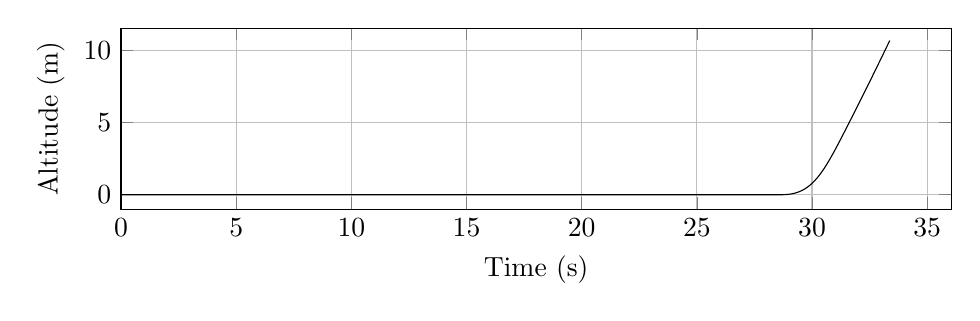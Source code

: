 %Altitude_evolution
\begin{tikzpicture}

\begin{axis}[
width=\textwidth,
height=0.32\textwidth,
scaled ticks=false, tick label style={/pgf/number format/fixed},
xmin=0.0,
xmax=36.044,
xlabel={Time (s)},
xmajorgrids,
ymin=-1.0,
ymax=11.521,
ylabel={Altitude (m)},
ymajorgrids,
legend style={at={(1.03,0.5)},anchor=west,draw=black,fill=white,legend cell align=left}
]

\addplot [
color=black,
solid
]
table[row sep=crcr]{
10.0E-5	0.0\\
4.717E-4	0.0\\
0.001	0.0\\
0.003	0.0\\
0.006	0.0\\
0.011	0.0\\
0.017	0.0\\
0.022	0.0\\
0.028	0.0\\
0.034	0.0\\
0.04	0.0\\
0.046	0.0\\
0.052	0.0\\
0.058	0.0\\
0.064	0.0\\
0.07	0.0\\
0.076	0.0\\
0.082	0.0\\
0.088	0.0\\
0.094	0.0\\
0.099	0.0\\
0.105	0.0\\
0.111	0.0\\
0.117	0.0\\
0.123	0.0\\
0.129	0.0\\
0.135	0.0\\
0.141	0.0\\
0.148	0.0\\
0.153	0.0\\
0.16	0.0\\
0.166	0.0\\
0.172	0.0\\
0.178	0.0\\
0.184	0.0\\
0.19	0.0\\
0.196	0.0\\
0.202	0.0\\
0.208	0.0\\
0.214	0.0\\
0.22	0.0\\
0.226	0.0\\
0.232	0.0\\
0.238	0.0\\
0.245	0.0\\
0.251	0.0\\
0.257	0.0\\
0.263	0.0\\
0.269	0.0\\
0.275	0.0\\
0.281	0.0\\
0.287	0.0\\
0.294	0.0\\
0.3	0.0\\
0.306	0.0\\
0.312	0.0\\
0.318	0.0\\
0.324	0.0\\
0.33	0.0\\
0.336	0.0\\
0.343	0.0\\
0.349	0.0\\
0.355	0.0\\
0.361	0.0\\
0.368	0.0\\
0.374	0.0\\
0.38	0.0\\
0.386	0.0\\
0.392	0.0\\
0.399	0.0\\
0.405	0.0\\
0.411	0.0\\
0.418	0.0\\
0.424	0.0\\
0.43	0.0\\
0.436	0.0\\
0.442	0.0\\
0.449	0.0\\
0.455	0.0\\
0.461	0.0\\
0.468	0.0\\
0.474	0.0\\
0.48	0.0\\
0.487	0.0\\
0.493	0.0\\
0.499	0.0\\
0.505	0.0\\
0.512	0.0\\
0.518	0.0\\
0.525	0.0\\
0.531	0.0\\
0.537	0.0\\
0.544	0.0\\
0.55	0.0\\
0.557	0.0\\
0.563	0.0\\
0.57	0.0\\
0.576	0.0\\
0.583	0.0\\
0.589	0.0\\
0.595	0.0\\
0.602	0.0\\
0.609	0.0\\
0.615	0.0\\
0.622	0.0\\
0.628	0.0\\
0.634	0.0\\
0.641	0.0\\
0.647	0.0\\
0.654	0.0\\
0.661	0.0\\
0.667	0.0\\
0.674	0.0\\
0.68	0.0\\
0.687	0.0\\
0.694	0.0\\
0.7	0.0\\
0.707	0.0\\
0.714	0.0\\
0.72	0.0\\
0.727	0.0\\
0.734	0.0\\
0.74	0.0\\
0.747	0.0\\
0.754	0.0\\
0.761	0.0\\
0.767	0.0\\
0.774	0.0\\
0.781	0.0\\
0.788	0.0\\
0.794	0.0\\
0.801	0.0\\
0.808	0.0\\
0.815	0.0\\
0.822	0.0\\
0.829	0.0\\
0.836	0.0\\
0.842	0.0\\
0.849	0.0\\
0.856	0.0\\
0.863	0.0\\
0.87	0.0\\
0.877	0.0\\
0.883	0.0\\
0.89	0.0\\
0.897	0.0\\
0.904	0.0\\
0.911	0.0\\
0.918	0.0\\
0.925	0.0\\
0.932	0.0\\
0.939	0.0\\
0.946	0.0\\
0.953	0.0\\
0.96	0.0\\
0.967	0.0\\
0.974	0.0\\
0.981	0.0\\
0.988	0.0\\
0.995	0.0\\
1.002	0.0\\
1.01	0.0\\
1.017	0.0\\
1.024	0.0\\
1.031	0.0\\
1.039	0.0\\
1.045	0.0\\
1.052	0.0\\
1.06	0.0\\
1.067	0.0\\
1.074	0.0\\
1.081	0.0\\
1.088	0.0\\
1.095	0.0\\
1.103	0.0\\
1.11	0.0\\
1.117	0.0\\
1.124	0.0\\
1.132	0.0\\
1.139	0.0\\
1.147	0.0\\
1.154	0.0\\
1.161	0.0\\
1.169	0.0\\
1.176	0.0\\
1.184	0.0\\
1.191	0.0\\
1.199	0.0\\
1.206	0.0\\
1.214	0.0\\
1.221	0.0\\
1.228	0.0\\
1.236	0.0\\
1.243	0.0\\
1.251	0.0\\
1.259	0.0\\
1.266	0.0\\
1.274	0.0\\
1.281	0.0\\
1.289	0.0\\
1.297	0.0\\
1.305	0.0\\
1.312	0.0\\
1.32	0.0\\
1.328	0.0\\
1.335	0.0\\
1.343	0.0\\
1.351	0.0\\
1.359	0.0\\
1.366	0.0\\
1.374	0.0\\
1.382	0.0\\
1.389	0.0\\
1.397	0.0\\
1.405	0.0\\
1.413	0.0\\
1.421	0.0\\
1.428	0.0\\
1.436	0.0\\
1.444	0.0\\
1.452	0.0\\
1.46	0.0\\
1.468	0.0\\
1.475	0.0\\
1.483	0.0\\
1.491	0.0\\
1.499	0.0\\
1.507	0.0\\
1.515	0.0\\
1.523	0.0\\
1.531	0.0\\
1.539	0.0\\
1.547	0.0\\
1.555	0.0\\
1.563	0.0\\
1.571	0.0\\
1.58	0.0\\
1.588	0.0\\
1.596	0.0\\
1.604	0.0\\
1.612	0.0\\
1.62	0.0\\
1.628	0.0\\
1.636	0.0\\
1.645	0.0\\
1.653	0.0\\
1.661	0.0\\
1.67	0.0\\
1.678	0.0\\
1.686	0.0\\
1.695	0.0\\
1.703	0.0\\
1.711	0.0\\
1.72	0.0\\
1.728	0.0\\
1.736	0.0\\
1.745	0.0\\
1.753	0.0\\
1.761	0.0\\
1.77	0.0\\
1.778	0.0\\
1.787	0.0\\
1.795	0.0\\
1.804	0.0\\
1.812	0.0\\
1.821	0.0\\
1.829	0.0\\
1.838	0.0\\
1.846	0.0\\
1.855	0.0\\
1.864	0.0\\
1.872	0.0\\
1.881	0.0\\
1.889	0.0\\
1.898	0.0\\
1.907	0.0\\
1.915	0.0\\
1.924	0.0\\
1.932	0.0\\
1.941	0.0\\
1.95	0.0\\
1.958	0.0\\
1.967	0.0\\
1.976	0.0\\
1.984	0.0\\
1.993	0.0\\
2.002	0.0\\
2.011	0.0\\
2.02	0.0\\
2.029	0.0\\
2.037	0.0\\
2.046	0.0\\
2.055	0.0\\
2.064	0.0\\
2.073	0.0\\
2.082	0.0\\
2.091	0.0\\
2.099	0.0\\
2.108	0.0\\
2.117	0.0\\
2.126	0.0\\
2.135	0.0\\
2.144	0.0\\
2.153	0.0\\
2.162	0.0\\
2.171	0.0\\
2.18	0.0\\
2.19	0.0\\
2.199	0.0\\
2.208	0.0\\
2.217	0.0\\
2.226	0.0\\
2.235	0.0\\
2.244	0.0\\
2.253	0.0\\
2.263	0.0\\
2.272	0.0\\
2.281	0.0\\
2.29	0.0\\
2.299	0.0\\
2.309	0.0\\
2.318	0.0\\
2.327	0.0\\
2.337	0.0\\
2.346	0.0\\
2.355	0.0\\
2.365	0.0\\
2.374	0.0\\
2.384	0.0\\
2.393	0.0\\
2.403	0.0\\
2.412	0.0\\
2.422	0.0\\
2.431	0.0\\
2.441	0.0\\
2.45	0.0\\
2.46	0.0\\
2.469	0.0\\
2.479	0.0\\
2.488	0.0\\
2.498	0.0\\
2.508	0.0\\
2.517	0.0\\
2.527	0.0\\
2.537	0.0\\
2.546	0.0\\
2.556	0.0\\
2.566	0.0\\
2.575	0.0\\
2.585	0.0\\
2.595	0.0\\
2.604	0.0\\
2.614	0.0\\
2.624	0.0\\
2.634	0.0\\
2.643	0.0\\
2.653	0.0\\
2.663	0.0\\
2.673	0.0\\
2.683	0.0\\
2.693	0.0\\
2.703	0.0\\
2.713	0.0\\
2.723	0.0\\
2.733	0.0\\
2.742	0.0\\
2.752	0.0\\
2.762	0.0\\
2.772	0.0\\
2.782	0.0\\
2.792	0.0\\
2.803	0.0\\
2.813	0.0\\
2.823	0.0\\
2.833	0.0\\
2.843	0.0\\
2.853	0.0\\
2.864	0.0\\
2.874	0.0\\
2.884	0.0\\
2.894	0.0\\
2.904	0.0\\
2.915	0.0\\
2.925	0.0\\
2.935	0.0\\
2.945	0.0\\
2.955	0.0\\
2.966	0.0\\
2.976	0.0\\
2.986	0.0\\
2.997	0.0\\
3.007	0.0\\
3.017	0.0\\
3.028	0.0\\
3.038	0.0\\
3.048	0.0\\
3.059	0.0\\
3.069	0.0\\
3.08	0.0\\
3.09	0.0\\
3.1	0.0\\
3.111	0.0\\
3.121	0.0\\
3.132	0.0\\
3.142	0.0\\
3.153	0.0\\
3.163	0.0\\
3.174	0.0\\
3.184	0.0\\
3.195	0.0\\
3.206	0.0\\
3.217	0.0\\
3.227	0.0\\
3.238	0.0\\
3.249	0.0\\
3.26	0.0\\
3.27	0.0\\
3.281	0.0\\
3.292	0.0\\
3.302	0.0\\
3.313	0.0\\
3.324	0.0\\
3.335	0.0\\
3.346	0.0\\
3.357	0.0\\
3.367	0.0\\
3.378	0.0\\
3.389	0.0\\
3.4	0.0\\
3.411	0.0\\
3.421	0.0\\
3.432	0.0\\
3.443	0.0\\
3.454	0.0\\
3.465	0.0\\
3.476	0.0\\
3.487	0.0\\
3.498	0.0\\
3.509	0.0\\
3.52	0.0\\
3.532	0.0\\
3.543	0.0\\
3.554	0.0\\
3.565	0.0\\
3.576	0.0\\
3.587	0.0\\
3.598	0.0\\
3.61	0.0\\
3.621	0.0\\
3.632	0.0\\
3.643	0.0\\
3.655	0.0\\
3.666	0.0\\
3.678	0.0\\
3.689	0.0\\
3.7	0.0\\
3.712	0.0\\
3.723	0.0\\
3.734	0.0\\
3.746	0.0\\
3.757	0.0\\
3.768	0.0\\
3.78	0.0\\
3.791	0.0\\
3.803	0.0\\
3.814	0.0\\
3.826	0.0\\
3.837	0.0\\
3.849	0.0\\
3.86	0.0\\
3.872	0.0\\
3.883	0.0\\
3.895	0.0\\
3.907	0.0\\
3.918	0.0\\
3.93	0.0\\
3.941	0.0\\
3.953	0.0\\
3.964	0.0\\
3.976	0.0\\
3.987	0.0\\
3.999	0.0\\
4.01	0.0\\
4.022	0.0\\
4.033	0.0\\
4.045	0.0\\
4.057	0.0\\
4.068	0.0\\
4.08	0.0\\
4.092	0.0\\
4.104	0.0\\
4.115	0.0\\
4.127	0.0\\
4.139	0.0\\
4.15	0.0\\
4.162	0.0\\
4.174	0.0\\
4.186	0.0\\
4.197	0.0\\
4.209	0.0\\
4.221	0.0\\
4.232	0.0\\
4.244	0.0\\
4.256	0.0\\
4.268	0.0\\
4.279	0.0\\
4.291	0.0\\
4.303	0.0\\
4.315	0.0\\
4.327	0.0\\
4.338	0.0\\
4.35	0.0\\
4.362	0.0\\
4.374	0.0\\
4.385	0.0\\
4.397	0.0\\
4.4	0.0\\
4.401	0.0\\
4.402	0.0\\
4.404	0.0\\
4.405	0.0\\
4.405	0.0\\
4.405	0.0\\
4.405	0.0\\
4.405	0.0\\
4.406	0.0\\
4.408	0.0\\
4.414	0.0\\
4.425	0.0\\
4.436	0.0\\
4.447	0.0\\
4.458	0.0\\
4.469	0.0\\
4.48	0.0\\
4.491	0.0\\
4.502	0.0\\
4.513	0.0\\
4.524	0.0\\
4.535	0.0\\
4.547	0.0\\
4.558	0.0\\
4.569	0.0\\
4.58	0.0\\
4.591	0.0\\
4.603	0.0\\
4.614	0.0\\
4.625	0.0\\
4.637	0.0\\
4.648	0.0\\
4.659	0.0\\
4.671	0.0\\
4.682	0.0\\
4.693	0.0\\
4.705	0.0\\
4.716	0.0\\
4.728	0.0\\
4.739	0.0\\
4.751	0.0\\
4.762	0.0\\
4.773	0.0\\
4.785	0.0\\
4.796	0.0\\
4.808	0.0\\
4.82	0.0\\
4.831	0.0\\
4.843	0.0\\
4.854	0.0\\
4.866	0.0\\
4.878	0.0\\
4.889	0.0\\
4.901	0.0\\
4.913	0.0\\
4.924	0.0\\
4.936	0.0\\
4.948	0.0\\
4.96	0.0\\
4.972	0.0\\
4.983	0.0\\
4.995	0.0\\
5.007	0.0\\
5.019	0.0\\
5.031	0.0\\
5.042	0.0\\
5.054	0.0\\
5.066	0.0\\
5.078	0.0\\
5.09	0.0\\
5.102	0.0\\
5.114	0.0\\
5.126	0.0\\
5.138	0.0\\
5.15	0.0\\
5.162	0.0\\
5.174	0.0\\
5.186	0.0\\
5.198	0.0\\
5.21	0.0\\
5.222	0.0\\
5.234	0.0\\
5.245	0.0\\
5.257	0.0\\
5.269	0.0\\
5.282	0.0\\
5.294	0.0\\
5.306	0.0\\
5.318	0.0\\
5.33	0.0\\
5.342	0.0\\
5.354	0.0\\
5.366	0.0\\
5.378	0.0\\
5.39	0.0\\
5.402	0.0\\
5.415	0.0\\
5.427	0.0\\
5.439	0.0\\
5.451	0.0\\
5.463	0.0\\
5.475	0.0\\
5.487	0.0\\
5.5	0.0\\
5.512	0.0\\
5.524	0.0\\
5.536	0.0\\
5.548	0.0\\
5.56	0.0\\
5.573	0.0\\
5.585	0.0\\
5.597	0.0\\
5.609	0.0\\
5.622	0.0\\
5.634	0.0\\
5.646	0.0\\
5.658	0.0\\
5.67	0.0\\
5.683	0.0\\
5.695	0.0\\
5.707	0.0\\
5.719	0.0\\
5.732	0.0\\
5.744	0.0\\
5.756	0.0\\
5.768	0.0\\
5.781	0.0\\
5.793	0.0\\
5.805	0.0\\
5.817	0.0\\
5.83	0.0\\
5.842	0.0\\
5.854	0.0\\
5.866	0.0\\
5.879	0.0\\
5.891	0.0\\
5.903	0.0\\
5.915	0.0\\
5.928	0.0\\
5.94	0.0\\
5.953	0.0\\
5.965	0.0\\
5.977	0.0\\
5.99	0.0\\
6.002	0.0\\
6.014	0.0\\
6.027	0.0\\
6.039	0.0\\
6.051	0.0\\
6.064	0.0\\
6.076	0.0\\
6.088	0.0\\
6.101	0.0\\
6.113	0.0\\
6.126	0.0\\
6.138	0.0\\
6.15	0.0\\
6.163	0.0\\
6.175	0.0\\
6.188	0.0\\
6.2	0.0\\
6.212	0.0\\
6.225	0.0\\
6.237	0.0\\
6.25	0.0\\
6.262	0.0\\
6.274	0.0\\
6.287	0.0\\
6.299	0.0\\
6.312	0.0\\
6.324	0.0\\
6.337	0.0\\
6.349	0.0\\
6.362	0.0\\
6.374	0.0\\
6.387	0.0\\
6.399	0.0\\
6.412	0.0\\
6.424	0.0\\
6.437	0.0\\
6.449	0.0\\
6.462	0.0\\
6.474	0.0\\
6.487	0.0\\
6.5	0.0\\
6.512	0.0\\
6.525	0.0\\
6.538	0.0\\
6.55	0.0\\
6.563	0.0\\
6.576	0.0\\
6.588	0.0\\
6.601	0.0\\
6.614	0.0\\
6.626	0.0\\
6.639	0.0\\
6.652	0.0\\
6.664	0.0\\
6.677	0.0\\
6.69	0.0\\
6.703	0.0\\
6.716	0.0\\
6.728	0.0\\
6.741	0.0\\
6.754	0.0\\
6.767	0.0\\
6.779	0.0\\
6.792	0.0\\
6.805	0.0\\
6.818	0.0\\
6.831	0.0\\
6.844	0.0\\
6.856	0.0\\
6.869	0.0\\
6.882	0.0\\
6.895	0.0\\
6.908	0.0\\
6.921	0.0\\
6.933	0.0\\
6.946	0.0\\
6.96	0.0\\
6.972	0.0\\
6.986	0.0\\
6.999	0.0\\
7.012	0.0\\
7.025	0.0\\
7.038	0.0\\
7.051	0.0\\
7.064	0.0\\
7.077	0.0\\
7.09	0.0\\
7.103	0.0\\
7.116	0.0\\
7.129	0.0\\
7.143	0.0\\
7.156	0.0\\
7.169	0.0\\
7.182	0.0\\
7.195	0.0\\
7.209	0.0\\
7.222	0.0\\
7.235	0.0\\
7.249	0.0\\
7.262	0.0\\
7.275	0.0\\
7.289	0.0\\
7.302	0.0\\
7.315	0.0\\
7.329	0.0\\
7.342	0.0\\
7.356	0.0\\
7.369	0.0\\
7.383	0.0\\
7.396	0.0\\
7.41	0.0\\
7.423	0.0\\
7.437	0.0\\
7.45	0.0\\
7.463	0.0\\
7.477	0.0\\
7.491	0.0\\
7.505	0.0\\
7.518	0.0\\
7.532	0.0\\
7.546	0.0\\
7.56	0.0\\
7.573	0.0\\
7.587	0.0\\
7.601	0.0\\
7.615	0.0\\
7.629	0.0\\
7.643	0.0\\
7.656	0.0\\
7.67	0.0\\
7.684	0.0\\
7.698	0.0\\
7.713	0.0\\
7.727	0.0\\
7.741	0.0\\
7.755	0.0\\
7.769	0.0\\
7.783	0.0\\
7.797	0.0\\
7.811	0.0\\
7.826	0.0\\
7.84	0.0\\
7.854	0.0\\
7.869	0.0\\
7.883	0.0\\
7.898	0.0\\
7.912	0.0\\
7.927	0.0\\
7.941	0.0\\
7.956	0.0\\
7.97	0.0\\
7.985	0.0\\
7.999	0.0\\
8.014	0.0\\
8.029	0.0\\
8.043	0.0\\
8.058	0.0\\
8.073	0.0\\
8.088	0.0\\
8.103	0.0\\
8.118	0.0\\
8.133	0.0\\
8.148	0.0\\
8.162	0.0\\
8.178	0.0\\
8.193	0.0\\
8.208	0.0\\
8.223	0.0\\
8.238	0.0\\
8.253	0.0\\
8.268	0.0\\
8.283	0.0\\
8.299	0.0\\
8.314	0.0\\
8.329	0.0\\
8.344	0.0\\
8.36	0.0\\
8.376	0.0\\
8.391	0.0\\
8.406	0.0\\
8.422	0.0\\
8.437	0.0\\
8.452	0.0\\
8.468	0.0\\
8.483	0.0\\
8.499	0.0\\
8.514	0.0\\
8.53	0.0\\
8.545	0.0\\
8.561	0.0\\
8.576	0.0\\
8.591	0.0\\
8.607	0.0\\
8.622	0.0\\
8.637	0.0\\
8.653	0.0\\
8.668	0.0\\
8.683	0.0\\
8.699	0.0\\
8.714	0.0\\
8.729	0.0\\
8.744	0.0\\
8.76	0.0\\
8.775	0.0\\
8.79	0.0\\
8.805	0.0\\
8.82	0.0\\
8.835	0.0\\
8.85	0.0\\
8.865	0.0\\
8.88	0.0\\
8.895	0.0\\
8.91	0.0\\
8.925	0.0\\
8.939	0.0\\
8.954	0.0\\
8.969	0.0\\
8.984	0.0\\
8.998	0.0\\
9.013	0.0\\
9.027	0.0\\
9.042	0.0\\
9.056	0.0\\
9.057	0.0\\
9.057	0.0\\
9.058	0.0\\
9.058	0.0\\
9.058	0.0\\
9.059	0.0\\
9.06	0.0\\
9.061	0.0\\
9.067	0.0\\
9.079	0.0\\
9.092	0.0\\
9.105	0.0\\
9.118	0.0\\
9.131	0.0\\
9.144	0.0\\
9.157	0.0\\
9.171	0.0\\
9.184	0.0\\
9.197	0.0\\
9.211	0.0\\
9.224	0.0\\
9.238	0.0\\
9.251	0.0\\
9.265	0.0\\
9.279	0.0\\
9.292	0.0\\
9.306	0.0\\
9.32	0.0\\
9.334	0.0\\
9.348	0.0\\
9.362	0.0\\
9.376	0.0\\
9.39	0.0\\
9.404	0.0\\
9.418	0.0\\
9.433	0.0\\
9.447	0.0\\
9.461	0.0\\
9.476	0.0\\
9.49	0.0\\
9.505	0.0\\
9.519	0.0\\
9.534	0.0\\
9.548	0.0\\
9.563	0.0\\
9.578	0.0\\
9.592	0.0\\
9.607	0.0\\
9.622	0.0\\
9.637	0.0\\
9.652	0.0\\
9.667	0.0\\
9.682	0.0\\
9.697	0.0\\
9.712	0.0\\
9.727	0.0\\
9.742	0.0\\
9.757	0.0\\
9.772	0.0\\
9.787	0.0\\
9.802	0.0\\
9.817	0.0\\
9.832	0.0\\
9.847	0.0\\
9.862	0.0\\
9.877	0.0\\
9.892	0.0\\
9.907	0.0\\
9.922	0.0\\
9.937	0.0\\
9.952	0.0\\
9.967	0.0\\
9.982	0.0\\
9.997	0.0\\
10.012	0.0\\
10.027	0.0\\
10.042	0.0\\
10.057	0.0\\
10.071	0.0\\
10.086	0.0\\
10.101	0.0\\
10.116	0.0\\
10.131	0.0\\
10.145	0.0\\
10.16	0.0\\
10.175	0.0\\
10.189	0.0\\
10.204	0.0\\
10.218	0.0\\
10.233	0.0\\
10.247	0.0\\
10.262	0.0\\
10.277	0.0\\
10.291	0.0\\
10.306	0.0\\
10.32	0.0\\
10.334	0.0\\
10.349	0.0\\
10.363	0.0\\
10.378	0.0\\
10.392	0.0\\
10.406	0.0\\
10.421	0.0\\
10.435	0.0\\
10.45	0.0\\
10.464	0.0\\
10.478	0.0\\
10.493	0.0\\
10.507	0.0\\
10.521	0.0\\
10.535	0.0\\
10.549	0.0\\
10.564	0.0\\
10.578	0.0\\
10.592	0.0\\
10.606	0.0\\
10.62	0.0\\
10.634	0.0\\
10.648	0.0\\
10.662	0.0\\
10.676	0.0\\
10.69	0.0\\
10.704	0.0\\
10.718	0.0\\
10.732	0.0\\
10.747	0.0\\
10.761	0.0\\
10.774	0.0\\
10.788	0.0\\
10.802	0.0\\
10.816	0.0\\
10.83	0.0\\
10.844	0.0\\
10.858	0.0\\
10.872	0.0\\
10.886	0.0\\
10.9	0.0\\
10.914	0.0\\
10.928	0.0\\
10.942	0.0\\
10.956	0.0\\
10.97	0.0\\
10.984	0.0\\
10.997	0.0\\
11.011	0.0\\
11.025	0.0\\
11.039	0.0\\
11.053	0.0\\
11.067	0.0\\
11.081	0.0\\
11.095	0.0\\
11.108	0.0\\
11.122	0.0\\
11.136	0.0\\
11.15	0.0\\
11.164	0.0\\
11.178	0.0\\
11.192	0.0\\
11.206	0.0\\
11.22	0.0\\
11.233	0.0\\
11.247	0.0\\
11.261	0.0\\
11.275	0.0\\
11.289	0.0\\
11.303	0.0\\
11.317	0.0\\
11.331	0.0\\
11.345	0.0\\
11.359	0.0\\
11.372	0.0\\
11.386	0.0\\
11.4	0.0\\
11.414	0.0\\
11.428	0.0\\
11.442	0.0\\
11.456	0.0\\
11.47	0.0\\
11.484	0.0\\
11.498	0.0\\
11.512	0.0\\
11.526	0.0\\
11.54	0.0\\
11.554	0.0\\
11.568	0.0\\
11.582	0.0\\
11.596	0.0\\
11.61	0.0\\
11.624	0.0\\
11.638	0.0\\
11.652	0.0\\
11.666	0.0\\
11.68	0.0\\
11.694	0.0\\
11.708	0.0\\
11.723	0.0\\
11.737	0.0\\
11.751	0.0\\
11.765	0.0\\
11.779	0.0\\
11.793	0.0\\
11.807	0.0\\
11.822	0.0\\
11.836	0.0\\
11.85	0.0\\
11.864	0.0\\
11.879	0.0\\
11.893	0.0\\
11.907	0.0\\
11.921	0.0\\
11.936	0.0\\
11.95	0.0\\
11.964	0.0\\
11.979	0.0\\
11.993	0.0\\
12.007	0.0\\
12.022	0.0\\
12.036	0.0\\
12.051	0.0\\
12.065	0.0\\
12.08	0.0\\
12.094	0.0\\
12.109	0.0\\
12.124	0.0\\
12.138	0.0\\
12.153	0.0\\
12.168	0.0\\
12.182	0.0\\
12.197	0.0\\
12.212	0.0\\
12.226	0.0\\
12.241	0.0\\
12.256	0.0\\
12.271	0.0\\
12.286	0.0\\
12.301	0.0\\
12.315	0.0\\
12.33	0.0\\
12.345	0.0\\
12.36	0.0\\
12.376	0.0\\
12.391	0.0\\
12.406	0.0\\
12.421	0.0\\
12.436	0.0\\
12.451	0.0\\
12.466	0.0\\
12.481	0.0\\
12.496	0.0\\
12.512	0.0\\
12.527	0.0\\
12.542	0.0\\
12.558	0.0\\
12.573	0.0\\
12.589	0.0\\
12.604	0.0\\
12.62	0.0\\
12.636	0.0\\
12.651	0.0\\
12.667	0.0\\
12.683	0.0\\
12.699	0.0\\
12.714	0.0\\
12.731	0.0\\
12.747	0.0\\
12.763	0.0\\
12.779	0.0\\
12.795	0.0\\
12.811	0.0\\
12.827	0.0\\
12.844	0.0\\
12.86	0.0\\
12.876	0.0\\
12.893	0.0\\
12.909	0.0\\
12.926	0.0\\
12.943	0.0\\
12.959	0.0\\
12.976	0.0\\
12.993	0.0\\
13.01	0.0\\
13.027	0.0\\
13.045	0.0\\
13.062	0.0\\
13.079	0.0\\
13.096	0.0\\
13.114	0.0\\
13.131	0.0\\
13.149	0.0\\
13.167	0.0\\
13.185	0.0\\
13.203	0.0\\
13.221	0.0\\
13.239	0.0\\
13.257	0.0\\
13.275	0.0\\
13.294	0.0\\
13.312	0.0\\
13.33	0.0\\
13.349	0.0\\
13.367	0.0\\
13.386	0.0\\
13.404	0.0\\
13.423	0.0\\
13.441	0.0\\
13.46	0.0\\
13.479	0.0\\
13.498	0.0\\
13.516	0.0\\
13.535	0.0\\
13.553	0.0\\
13.572	0.0\\
13.59	0.0\\
13.608	0.0\\
13.627	0.0\\
13.645	0.0\\
13.663	0.0\\
13.681	0.0\\
13.699	0.0\\
13.716	0.0\\
13.734	0.0\\
13.751	0.0\\
13.769	0.0\\
13.786	0.0\\
13.803	0.0\\
13.82	0.0\\
13.838	0.0\\
13.854	0.0\\
13.871	0.0\\
13.888	0.0\\
13.905	0.0\\
13.921	0.0\\
13.938	0.0\\
13.954	0.0\\
13.97	0.0\\
13.986	0.0\\
14.003	0.0\\
14.019	0.0\\
14.035	0.0\\
14.05	0.0\\
14.066	0.0\\
14.082	0.0\\
14.098	0.0\\
14.101	0.0\\
14.103	0.0\\
14.105	0.0\\
14.106	0.0\\
14.107	0.0\\
14.108	0.0\\
14.108	0.0\\
14.109	0.0\\
14.109	0.0\\
14.109	0.0\\
14.112	0.0\\
14.12	0.0\\
14.134	0.0\\
14.148	0.0\\
14.162	0.0\\
14.176	0.0\\
14.19	0.0\\
14.204	0.0\\
14.218	0.0\\
14.232	0.0\\
14.246	0.0\\
14.26	0.0\\
14.275	0.0\\
14.289	0.0\\
14.303	0.0\\
14.318	0.0\\
14.332	0.0\\
14.347	0.0\\
14.362	0.0\\
14.377	0.0\\
14.392	0.0\\
14.407	0.0\\
14.422	0.0\\
14.437	0.0\\
14.452	0.0\\
14.468	0.0\\
14.483	0.0\\
14.499	0.0\\
14.514	0.0\\
14.53	0.0\\
14.546	0.0\\
14.562	0.0\\
14.578	0.0\\
14.595	0.0\\
14.611	0.0\\
14.627	0.0\\
14.644	0.0\\
14.661	0.0\\
14.677	0.0\\
14.694	0.0\\
14.711	0.0\\
14.728	0.0\\
14.746	0.0\\
14.763	0.0\\
14.781	0.0\\
14.798	0.0\\
14.815	0.0\\
14.833	0.0\\
14.851	0.0\\
14.868	0.0\\
14.886	0.0\\
14.903	0.0\\
14.921	0.0\\
14.939	0.0\\
14.956	0.0\\
14.974	0.0\\
14.991	0.0\\
15.009	0.0\\
15.026	0.0\\
15.043	0.0\\
15.06	0.0\\
15.077	0.0\\
15.094	0.0\\
15.111	0.0\\
15.127	0.0\\
15.144	0.0\\
15.161	0.0\\
15.177	0.0\\
15.194	0.0\\
15.21	0.0\\
15.226	0.0\\
15.242	0.0\\
15.259	0.0\\
15.275	0.0\\
15.291	0.0\\
15.307	0.0\\
15.322	0.0\\
15.338	0.0\\
15.354	0.0\\
15.37	0.0\\
15.386	0.0\\
15.401	0.0\\
15.417	0.0\\
15.432	0.0\\
15.448	0.0\\
15.463	0.0\\
15.479	0.0\\
15.494	0.0\\
15.509	0.0\\
15.525	0.0\\
15.54	0.0\\
15.555	0.0\\
15.57	0.0\\
15.585	0.0\\
15.6	0.0\\
15.616	0.0\\
15.631	0.0\\
15.646	0.0\\
15.661	0.0\\
15.676	0.0\\
15.691	0.0\\
15.706	0.0\\
15.72	0.0\\
15.735	0.0\\
15.75	0.0\\
15.765	0.0\\
15.78	0.0\\
15.795	0.0\\
15.81	0.0\\
15.824	0.0\\
15.839	0.0\\
15.854	0.0\\
15.868	0.0\\
15.883	0.0\\
15.898	0.0\\
15.913	0.0\\
15.927	0.0\\
15.942	0.0\\
15.956	0.0\\
15.971	0.0\\
15.986	0.0\\
16.0	0.0\\
16.015	0.0\\
16.029	0.0\\
16.044	0.0\\
16.058	0.0\\
16.073	0.0\\
16.087	0.0\\
16.102	0.0\\
16.116	0.0\\
16.131	0.0\\
16.145	0.0\\
16.16	0.0\\
16.174	0.0\\
16.189	0.0\\
16.203	0.0\\
16.218	0.0\\
16.232	0.0\\
16.247	0.0\\
16.261	0.0\\
16.276	0.0\\
16.29	0.0\\
16.304	0.0\\
16.319	0.0\\
16.333	0.0\\
16.348	0.0\\
16.362	0.0\\
16.376	0.0\\
16.391	0.0\\
16.405	0.0\\
16.419	0.0\\
16.434	0.0\\
16.448	0.0\\
16.463	0.0\\
16.477	0.0\\
16.492	0.0\\
16.506	0.0\\
16.521	0.0\\
16.535	0.0\\
16.549	0.0\\
16.564	0.0\\
16.578	0.0\\
16.593	0.0\\
16.607	0.0\\
16.622	0.0\\
16.636	0.0\\
16.65	0.0\\
16.665	0.0\\
16.679	0.0\\
16.694	0.0\\
16.708	0.0\\
16.723	0.0\\
16.737	0.0\\
16.752	0.0\\
16.766	0.0\\
16.781	0.0\\
16.795	0.0\\
16.81	0.0\\
16.824	0.0\\
16.839	0.0\\
16.853	0.0\\
16.868	0.0\\
16.882	0.0\\
16.897	0.0\\
16.911	0.0\\
16.926	0.0\\
16.94	0.0\\
16.955	0.0\\
16.97	0.0\\
16.984	0.0\\
16.999	0.0\\
17.014	0.0\\
17.028	0.0\\
17.043	0.0\\
17.058	0.0\\
17.072	0.0\\
17.087	0.0\\
17.102	0.0\\
17.116	0.0\\
17.131	0.0\\
17.146	0.0\\
17.161	0.0\\
17.175	0.0\\
17.19	0.0\\
17.205	0.0\\
17.22	0.0\\
17.235	0.0\\
17.249	0.0\\
17.264	0.0\\
17.279	0.0\\
17.294	0.0\\
17.309	0.0\\
17.324	0.0\\
17.339	0.0\\
17.354	0.0\\
17.369	0.0\\
17.384	0.0\\
17.399	0.0\\
17.414	0.0\\
17.429	0.0\\
17.444	0.0\\
17.459	0.0\\
17.474	0.0\\
17.489	0.0\\
17.504	0.0\\
17.52	0.0\\
17.535	0.0\\
17.55	0.0\\
17.565	0.0\\
17.581	0.0\\
17.596	0.0\\
17.611	0.0\\
17.627	0.0\\
17.642	0.0\\
17.658	0.0\\
17.673	0.0\\
17.688	0.0\\
17.704	0.0\\
17.719	0.0\\
17.735	0.0\\
17.751	0.0\\
17.766	0.0\\
17.782	0.0\\
17.798	0.0\\
17.813	0.0\\
17.829	0.0\\
17.845	0.0\\
17.861	0.0\\
17.877	0.0\\
17.892	0.0\\
17.908	0.0\\
17.924	0.0\\
17.94	0.0\\
17.956	0.0\\
17.973	0.0\\
17.989	0.0\\
18.005	0.0\\
18.021	0.0\\
18.037	0.0\\
18.054	0.0\\
18.07	0.0\\
18.086	0.0\\
18.103	0.0\\
18.119	0.0\\
18.136	0.0\\
18.153	0.0\\
18.169	0.0\\
18.186	0.0\\
18.203	0.0\\
18.22	0.0\\
18.237	0.0\\
18.254	0.0\\
18.271	0.0\\
18.288	0.0\\
18.305	0.0\\
18.322	0.0\\
18.34	0.0\\
18.357	0.0\\
18.375	0.0\\
18.392	0.0\\
18.41	0.0\\
18.427	0.0\\
18.445	0.0\\
18.463	0.0\\
18.481	0.0\\
18.5	0.0\\
18.518	0.0\\
18.536	0.0\\
18.555	0.0\\
18.573	0.0\\
18.592	0.0\\
18.611	0.0\\
18.63	0.0\\
18.649	0.0\\
18.668	0.0\\
18.687	0.0\\
18.707	0.0\\
18.727	0.0\\
18.747	0.0\\
18.767	0.0\\
18.787	0.0\\
18.808	0.0\\
18.829	0.0\\
18.85	0.0\\
18.871	0.0\\
18.892	0.0\\
18.914	0.0\\
18.936	0.0\\
18.958	0.0\\
18.98	0.0\\
19.002	0.0\\
19.025	0.0\\
19.047	0.0\\
19.069	0.0\\
19.091	0.0\\
19.113	0.0\\
19.135	0.0\\
19.157	0.0\\
19.178	0.0\\
19.199	0.0\\
19.22	0.0\\
19.24	0.0\\
19.26	0.0\\
19.28	0.0\\
19.3	0.0\\
19.32	0.0\\
19.339	0.0\\
19.358	0.0\\
19.377	0.0\\
19.396	0.0\\
19.415	0.0\\
19.433	0.0\\
19.452	0.0\\
19.47	0.0\\
19.488	0.0\\
19.506	0.0\\
19.524	0.0\\
19.542	0.0\\
19.56	0.0\\
19.577	0.0\\
19.595	0.0\\
19.612	0.0\\
19.629	0.0\\
19.646	0.0\\
19.663	0.0\\
19.68	0.0\\
19.697	0.0\\
19.714	0.0\\
19.731	0.0\\
19.747	0.0\\
19.764	0.0\\
19.78	0.0\\
19.797	0.0\\
19.813	0.0\\
19.816	0.0\\
19.816	0.0\\
19.817	0.0\\
19.818	0.0\\
19.822	0.0\\
19.836	0.0\\
19.852	0.0\\
19.868	0.0\\
19.884	0.0\\
19.9	0.0\\
19.917	0.0\\
19.933	0.0\\
19.95	0.0\\
19.966	0.0\\
19.983	0.0\\
19.999	0.0\\
20.016	0.0\\
20.033	0.0\\
20.05	0.0\\
20.067	0.0\\
20.084	0.0\\
20.102	0.0\\
20.119	0.0\\
20.137	0.0\\
20.154	0.0\\
20.172	0.0\\
20.19	0.0\\
20.208	0.0\\
20.227	0.0\\
20.245	0.0\\
20.263	0.0\\
20.282	0.0\\
20.301	0.0\\
20.32	0.0\\
20.339	0.0\\
20.359	0.0\\
20.378	0.0\\
20.398	0.0\\
20.418	0.0\\
20.438	0.0\\
20.459	0.0\\
20.479	0.0\\
20.5	0.0\\
20.521	0.0\\
20.542	0.0\\
20.564	0.0\\
20.585	0.0\\
20.606	0.0\\
20.628	0.0\\
20.65	0.0\\
20.671	0.0\\
20.693	0.0\\
20.714	0.0\\
20.735	0.0\\
20.757	0.0\\
20.778	0.0\\
20.799	0.0\\
20.819	0.0\\
20.84	0.0\\
20.86	0.0\\
20.881	0.0\\
20.901	0.0\\
20.921	0.0\\
20.94	0.0\\
20.96	0.0\\
20.98	0.0\\
20.999	0.0\\
21.018	0.0\\
21.038	0.0\\
21.056	0.0\\
21.075	0.0\\
21.094	0.0\\
21.113	0.0\\
21.132	0.0\\
21.15	0.0\\
21.169	0.0\\
21.187	0.0\\
21.205	0.0\\
21.223	0.0\\
21.242	0.0\\
21.26	0.0\\
21.278	0.0\\
21.296	0.0\\
21.314	0.0\\
21.332	0.0\\
21.349	0.0\\
21.367	0.0\\
21.385	0.0\\
21.402	0.0\\
21.42	0.0\\
21.437	0.0\\
21.455	0.0\\
21.472	0.0\\
21.49	0.0\\
21.507	0.0\\
21.525	0.0\\
21.542	0.0\\
21.559	0.0\\
21.576	0.0\\
21.594	0.0\\
21.611	0.0\\
21.628	0.0\\
21.645	0.0\\
21.662	0.0\\
21.679	0.0\\
21.696	0.0\\
21.713	0.0\\
21.73	0.0\\
21.747	0.0\\
21.764	0.0\\
21.781	0.0\\
21.798	0.0\\
21.815	0.0\\
21.832	0.0\\
21.849	0.0\\
21.865	0.0\\
21.882	0.0\\
21.899	0.0\\
21.916	0.0\\
21.933	0.0\\
21.949	0.0\\
21.966	0.0\\
21.983	0.0\\
21.999	0.0\\
22.016	0.0\\
22.033	0.0\\
22.049	0.0\\
22.066	0.0\\
22.083	0.0\\
22.099	0.0\\
22.116	0.0\\
22.132	0.0\\
22.149	0.0\\
22.165	0.0\\
22.182	0.0\\
22.199	0.0\\
22.215	0.0\\
22.232	0.0\\
22.248	0.0\\
22.265	0.0\\
22.281	0.0\\
22.298	0.0\\
22.314	0.0\\
22.331	0.0\\
22.347	0.0\\
22.364	0.0\\
22.38	0.0\\
22.397	0.0\\
22.413	0.0\\
22.43	0.0\\
22.446	0.0\\
22.463	0.0\\
22.479	0.0\\
22.496	0.0\\
22.512	0.0\\
22.529	0.0\\
22.545	0.0\\
22.562	0.0\\
22.578	0.0\\
22.595	0.0\\
22.612	0.0\\
22.628	0.0\\
22.644	0.0\\
22.661	0.0\\
22.678	0.0\\
22.694	0.0\\
22.711	0.0\\
22.727	0.0\\
22.744	0.0\\
22.76	0.0\\
22.777	0.0\\
22.793	0.0\\
22.81	0.0\\
22.826	0.0\\
22.843	0.0\\
22.86	0.0\\
22.876	0.0\\
22.893	0.0\\
22.909	0.0\\
22.926	0.0\\
22.943	0.0\\
22.959	0.0\\
22.976	0.0\\
22.993	0.0\\
23.009	0.0\\
23.026	0.0\\
23.043	0.0\\
23.059	0.0\\
23.076	0.0\\
23.093	0.0\\
23.11	0.0\\
23.126	0.0\\
23.143	0.0\\
23.16	0.0\\
23.177	0.0\\
23.193	0.0\\
23.21	0.0\\
23.227	0.0\\
23.244	0.0\\
23.261	0.0\\
23.278	0.0\\
23.294	0.0\\
23.311	0.0\\
23.328	0.0\\
23.345	0.0\\
23.362	0.0\\
23.379	0.0\\
23.396	0.0\\
23.413	0.0\\
23.43	0.0\\
23.447	0.0\\
23.464	0.0\\
23.481	0.0\\
23.498	0.0\\
23.515	0.0\\
23.532	0.0\\
23.549	0.0\\
23.567	0.0\\
23.584	0.0\\
23.601	0.0\\
23.618	0.0\\
23.635	0.0\\
23.653	0.0\\
23.67	0.0\\
23.687	0.0\\
23.705	0.0\\
23.722	0.0\\
23.739	0.0\\
23.757	0.0\\
23.774	0.0\\
23.792	0.0\\
23.809	0.0\\
23.827	0.0\\
23.844	0.0\\
23.862	0.0\\
23.879	0.0\\
23.897	0.0\\
23.915	0.0\\
23.932	0.0\\
23.95	0.0\\
23.968	0.0\\
23.986	0.0\\
24.003	0.0\\
24.021	0.0\\
24.039	0.0\\
24.057	0.0\\
24.075	0.0\\
24.093	0.0\\
24.111	0.0\\
24.129	0.0\\
24.147	0.0\\
24.166	0.0\\
24.184	0.0\\
24.202	0.0\\
24.22	0.0\\
24.239	0.0\\
24.257	0.0\\
24.275	0.0\\
24.294	0.0\\
24.312	0.0\\
24.331	0.0\\
24.349	0.0\\
24.368	0.0\\
24.387	0.0\\
24.405	0.0\\
24.424	0.0\\
24.443	0.0\\
24.462	0.0\\
24.481	0.0\\
24.5	0.0\\
24.519	0.0\\
24.538	0.0\\
24.557	0.0\\
24.577	0.0\\
24.596	0.0\\
24.615	0.0\\
24.635	0.0\\
24.654	0.0\\
24.674	0.0\\
24.693	0.0\\
24.713	0.0\\
24.733	0.0\\
24.753	0.0\\
24.773	0.0\\
24.793	0.0\\
24.813	0.0\\
24.833	0.0\\
24.854	0.0\\
24.874	0.0\\
24.895	0.0\\
24.915	0.0\\
24.936	0.0\\
24.957	0.0\\
24.978	0.0\\
24.999	0.0\\
25.02	0.0\\
25.042	0.0\\
25.063	0.0\\
25.085	0.0\\
25.107	0.0\\
25.129	0.0\\
25.151	0.0\\
25.173	0.0\\
25.196	0.0\\
25.219	0.0\\
25.241	0.0\\
25.265	0.0\\
25.288	0.0\\
25.312	0.0\\
25.336	0.0\\
25.36	0.0\\
25.385	0.0\\
25.409	0.0\\
25.435	0.0\\
25.46	0.0\\
25.486	0.0\\
25.513	0.0\\
25.54	0.0\\
25.568	0.0\\
25.595	0.0\\
25.623	0.0\\
25.651	0.0\\
25.679	0.0\\
25.707	0.0\\
25.734	0.0\\
25.761	0.0\\
25.787	0.0\\
25.798	0.0\\
25.813	0.0\\
25.839	0.0\\
25.864	0.0\\
25.888	0.0\\
25.912	0.0\\
25.936	0.0\\
25.96	0.0\\
25.983	0.0\\
26.006	0.0\\
26.029	0.0\\
26.052	0.0\\
26.074	0.0\\
26.096	0.0\\
26.118	0.0\\
26.14	0.0\\
26.161	0.0\\
26.183	0.0\\
26.204	0.0\\
26.225	0.0\\
26.246	0.0\\
26.266	0.0\\
26.287	0.0\\
26.307	0.0\\
26.328	0.0\\
26.348	0.0\\
26.368	0.0\\
26.388	0.0\\
26.408	0.0\\
26.428	0.0\\
26.448	0.0\\
26.467	0.0\\
26.487	0.0\\
26.506	0.0\\
26.525	0.0\\
26.544	0.0\\
26.548	0.0\\
26.551	0.0\\
26.553	0.0\\
26.554	0.0\\
26.555	0.0\\
26.556	0.0\\
26.557	0.0\\
26.557	0.0\\
26.557	0.0\\
26.558	0.0\\
26.56	0.0\\
26.566	0.0\\
26.584	0.0\\
26.604	0.0\\
26.623	0.0\\
26.643	0.0\\
26.663	0.0\\
26.683	0.0\\
26.703	0.0\\
26.723	0.0\\
26.744	0.0\\
26.764	0.0\\
26.785	0.0\\
26.806	0.0\\
26.827	0.0\\
26.847	0.0\\
26.869	0.0\\
26.89	0.0\\
26.911	0.0\\
26.933	0.0\\
26.955	0.0\\
26.977	0.0\\
26.999	0.0\\
27.022	0.0\\
27.044	0.0\\
27.067	0.0\\
27.09	0.0\\
27.114	0.0\\
27.137	0.0\\
27.161	0.0\\
27.185	0.0\\
27.21	0.0\\
27.235	0.0\\
27.26	0.0\\
27.285	0.0\\
27.311	0.0\\
27.337	0.0\\
27.364	0.0\\
27.39	0.0\\
27.417	0.0\\
27.444	0.0\\
27.471	0.0\\
27.498	0.0\\
27.525	0.0\\
27.551	0.0\\
27.578	0.0\\
27.604	0.0\\
27.63	0.0\\
27.656	0.0\\
27.681	0.0\\
27.707	0.0\\
27.731	0.0\\
27.756	0.0\\
27.781	0.0\\
27.805	0.0\\
27.829	0.0\\
27.853	0.0\\
27.876	0.0\\
27.9	0.0\\
27.923	0.0\\
27.946	0.0\\
27.969	0.0\\
27.992	0.0\\
28.014	0.0\\
28.037	0.0\\
28.059	0.0\\
28.081	0.0\\
28.104	0.0\\
28.126	0.0\\
28.148	0.0\\
28.17	0.0\\
28.191	0.0\\
28.213	0.0\\
28.235	0.0\\
28.256	0.0\\
28.278	0.0\\
28.299	0.0\\
28.32	0.0\\
28.341	0.0\\
28.363	0.0\\
28.384	0.0\\
28.405	0.0\\
28.426	0.0\\
28.447	0.0\\
28.468	0.0\\
28.488	0.0\\
28.509	0.0\\
28.53	0.0\\
28.551	0.0\\
28.554	1.222E-6\\
28.558	4.54E-6\\
28.561	9.937E-6\\
28.564	1.801E-5\\
28.568	2.846E-5\\
28.572	4.195E-5\\
28.575	5.823E-5\\
28.579	7.529E-5\\
28.582	9.545E-5\\
28.586	1.193E-4\\
28.589	1.468E-4\\
28.593	1.764E-4\\
28.596	2.083E-4\\
28.6	2.443E-4\\
28.604	2.841E-4\\
28.607	3.27E-4\\
28.611	3.732E-4\\
28.615	4.23E-4\\
28.618	4.748E-4\\
28.622	5.312E-4\\
28.626	5.918E-4\\
28.629	6.557E-4\\
28.633	7.208E-4\\
28.636	7.897E-4\\
28.64	8.626E-4\\
28.644	9.391E-4\\
28.647	0.001\\
28.651	0.001\\
28.655	0.001\\
28.658	0.001\\
28.662	0.001\\
28.666	0.001\\
28.669	0.002\\
28.673	0.002\\
28.677	0.002\\
28.68	0.002\\
28.684	0.002\\
28.688	0.002\\
28.692	0.002\\
28.695	0.002\\
28.699	0.003\\
28.703	0.003\\
28.706	0.003\\
28.71	0.003\\
28.714	0.003\\
28.717	0.003\\
28.721	0.004\\
28.725	0.004\\
28.728	0.004\\
28.732	0.004\\
28.735	0.004\\
28.739	0.005\\
28.743	0.005\\
28.746	0.005\\
28.75	0.005\\
28.754	0.005\\
28.757	0.006\\
28.761	0.006\\
28.765	0.006\\
28.768	0.006\\
28.772	0.007\\
28.776	0.007\\
28.78	0.007\\
28.783	0.007\\
28.787	0.008\\
28.79	0.008\\
28.794	0.008\\
28.798	0.009\\
28.802	0.009\\
28.805	0.009\\
28.809	0.009\\
28.812	0.01\\
28.816	0.01\\
28.82	0.01\\
28.824	0.011\\
28.827	0.011\\
28.831	0.011\\
28.835	0.012\\
28.839	0.012\\
28.842	0.013\\
28.846	0.013\\
28.849	0.013\\
28.853	0.014\\
28.857	0.014\\
28.861	0.015\\
28.864	0.015\\
28.868	0.015\\
28.872	0.016\\
28.876	0.016\\
28.879	0.017\\
28.883	0.017\\
28.887	0.018\\
28.891	0.018\\
28.894	0.019\\
28.898	0.019\\
28.902	0.02\\
28.906	0.02\\
28.91	0.021\\
28.913	0.021\\
28.917	0.022\\
28.921	0.022\\
28.925	0.023\\
28.928	0.024\\
28.932	0.024\\
28.936	0.025\\
28.939	0.025\\
28.943	0.026\\
28.947	0.027\\
28.951	0.027\\
28.954	0.028\\
28.958	0.028\\
28.962	0.029\\
28.965	0.03\\
28.969	0.03\\
28.973	0.031\\
28.977	0.032\\
28.98	0.032\\
28.984	0.033\\
28.988	0.034\\
28.992	0.035\\
28.995	0.035\\
28.999	0.036\\
29.003	0.037\\
29.007	0.038\\
29.011	0.038\\
29.015	0.039\\
29.018	0.04\\
29.022	0.041\\
29.026	0.042\\
29.029	0.043\\
29.033	0.043\\
29.037	0.044\\
29.041	0.045\\
29.045	0.046\\
29.049	0.047\\
29.052	0.048\\
29.056	0.049\\
29.06	0.05\\
29.064	0.051\\
29.068	0.052\\
29.071	0.053\\
29.075	0.053\\
29.079	0.054\\
29.083	0.055\\
29.086	0.056\\
29.09	0.057\\
29.094	0.059\\
29.098	0.06\\
29.102	0.061\\
29.105	0.062\\
29.109	0.063\\
29.113	0.064\\
29.116	0.065\\
29.12	0.066\\
29.124	0.067\\
29.127	0.068\\
29.131	0.069\\
29.135	0.071\\
29.139	0.072\\
29.143	0.073\\
29.147	0.074\\
29.15	0.075\\
29.154	0.077\\
29.158	0.078\\
29.162	0.079\\
29.166	0.08\\
29.17	0.082\\
29.173	0.083\\
29.177	0.084\\
29.181	0.086\\
29.185	0.087\\
29.189	0.089\\
29.193	0.09\\
29.197	0.091\\
29.2	0.093\\
29.204	0.094\\
29.208	0.096\\
29.212	0.097\\
29.216	0.099\\
29.22	0.1\\
29.224	0.102\\
29.228	0.103\\
29.232	0.105\\
29.236	0.106\\
29.24	0.108\\
29.244	0.11\\
29.248	0.111\\
29.252	0.113\\
29.256	0.115\\
29.26	0.116\\
29.264	0.118\\
29.268	0.12\\
29.272	0.121\\
29.276	0.123\\
29.28	0.125\\
29.283	0.127\\
29.287	0.128\\
29.291	0.13\\
29.295	0.132\\
29.299	0.134\\
29.303	0.136\\
29.307	0.138\\
29.311	0.139\\
29.315	0.141\\
29.319	0.143\\
29.322	0.145\\
29.326	0.147\\
29.33	0.149\\
29.334	0.151\\
29.338	0.153\\
29.342	0.155\\
29.346	0.157\\
29.35	0.159\\
29.354	0.162\\
29.358	0.164\\
29.363	0.166\\
29.367	0.168\\
29.371	0.17\\
29.375	0.173\\
29.379	0.175\\
29.383	0.177\\
29.387	0.179\\
29.391	0.182\\
29.395	0.184\\
29.399	0.186\\
29.403	0.189\\
29.407	0.191\\
29.411	0.194\\
29.415	0.196\\
29.419	0.198\\
29.423	0.201\\
29.427	0.203\\
29.431	0.206\\
29.435	0.208\\
29.439	0.211\\
29.443	0.213\\
29.447	0.216\\
29.451	0.218\\
29.455	0.221\\
29.459	0.224\\
29.463	0.226\\
29.468	0.229\\
29.472	0.232\\
29.476	0.235\\
29.48	0.238\\
29.484	0.24\\
29.488	0.243\\
29.492	0.246\\
29.496	0.249\\
29.5	0.252\\
29.505	0.255\\
29.509	0.258\\
29.513	0.261\\
29.517	0.264\\
29.521	0.267\\
29.525	0.27\\
29.529	0.273\\
29.534	0.276\\
29.538	0.279\\
29.542	0.283\\
29.546	0.286\\
29.551	0.289\\
29.555	0.292\\
29.559	0.295\\
29.563	0.299\\
29.567	0.302\\
29.571	0.306\\
29.576	0.309\\
29.58	0.312\\
29.584	0.316\\
29.588	0.319\\
29.592	0.323\\
29.597	0.326\\
29.601	0.33\\
29.605	0.334\\
29.61	0.337\\
29.614	0.341\\
29.618	0.345\\
29.622	0.348\\
29.627	0.352\\
29.631	0.356\\
29.635	0.36\\
29.639	0.364\\
29.644	0.368\\
29.648	0.371\\
29.652	0.375\\
29.657	0.379\\
29.661	0.383\\
29.665	0.387\\
29.67	0.392\\
29.674	0.396\\
29.678	0.4\\
29.683	0.404\\
29.687	0.408\\
29.691	0.412\\
29.696	0.417\\
29.7	0.421\\
29.704	0.425\\
29.709	0.43\\
29.713	0.434\\
29.718	0.439\\
29.722	0.443\\
29.726	0.448\\
29.731	0.452\\
29.735	0.457\\
29.74	0.462\\
29.744	0.466\\
29.749	0.471\\
29.753	0.476\\
29.757	0.48\\
29.762	0.485\\
29.766	0.49\\
29.77	0.495\\
29.775	0.5\\
29.779	0.505\\
29.784	0.51\\
29.788	0.515\\
29.793	0.52\\
29.797	0.525\\
29.801	0.53\\
29.806	0.535\\
29.81	0.54\\
29.815	0.545\\
29.819	0.551\\
29.824	0.556\\
29.828	0.562\\
29.833	0.567\\
29.837	0.573\\
29.842	0.578\\
29.847	0.584\\
29.851	0.59\\
29.856	0.595\\
29.86	0.6\\
29.865	0.606\\
29.869	0.612\\
29.874	0.618\\
29.878	0.624\\
29.883	0.63\\
29.887	0.635\\
29.892	0.642\\
29.897	0.648\\
29.901	0.654\\
29.906	0.66\\
29.911	0.666\\
29.915	0.673\\
29.92	0.679\\
29.924	0.685\\
29.929	0.691\\
29.933	0.697\\
29.938	0.704\\
29.943	0.71\\
29.948	0.717\\
29.953	0.724\\
29.957	0.73\\
29.962	0.737\\
29.966	0.743\\
29.971	0.75\\
29.975	0.756\\
29.98	0.763\\
29.985	0.77\\
29.99	0.777\\
29.994	0.784\\
29.999	0.791\\
30.004	0.798\\
30.008	0.805\\
30.013	0.812\\
30.018	0.819\\
30.022	0.826\\
30.027	0.834\\
30.032	0.841\\
30.036	0.848\\
30.041	0.856\\
30.046	0.863\\
30.051	0.871\\
30.056	0.878\\
30.06	0.886\\
30.065	0.893\\
30.069	0.9\\
30.074	0.908\\
30.079	0.916\\
30.084	0.924\\
30.088	0.931\\
30.093	0.939\\
30.098	0.947\\
30.103	0.955\\
30.107	0.963\\
30.112	0.971\\
30.117	0.98\\
30.122	0.987\\
30.127	0.995\\
30.131	1.004\\
30.136	1.012\\
30.141	1.021\\
30.146	1.029\\
30.151	1.038\\
30.156	1.047\\
30.161	1.055\\
30.166	1.064\\
30.17	1.072\\
30.175	1.081\\
30.18	1.09\\
30.185	1.099\\
30.19	1.108\\
30.195	1.117\\
30.2	1.127\\
30.205	1.135\\
30.21	1.144\\
30.214	1.153\\
30.219	1.162\\
30.224	1.172\\
30.229	1.181\\
30.234	1.19\\
30.239	1.199\\
30.244	1.209\\
30.249	1.218\\
30.253	1.227\\
30.258	1.237\\
30.263	1.247\\
30.268	1.257\\
30.273	1.267\\
30.278	1.277\\
30.283	1.286\\
30.287	1.295\\
30.288	1.296\\
30.292	1.305\\
30.297	1.315\\
30.302	1.325\\
30.307	1.336\\
30.312	1.345\\
30.317	1.355\\
30.322	1.366\\
30.327	1.376\\
30.332	1.387\\
30.337	1.398\\
30.343	1.409\\
30.348	1.42\\
30.353	1.431\\
30.358	1.442\\
30.363	1.453\\
30.368	1.464\\
30.373	1.474\\
30.378	1.485\\
30.383	1.496\\
30.389	1.508\\
30.394	1.519\\
30.399	1.53\\
30.404	1.541\\
30.409	1.553\\
30.414	1.565\\
30.419	1.576\\
30.424	1.587\\
30.43	1.599\\
30.435	1.611\\
30.44	1.623\\
30.445	1.634\\
30.45	1.647\\
30.455	1.658\\
30.46	1.67\\
30.466	1.682\\
30.471	1.694\\
30.476	1.706\\
30.481	1.718\\
30.487	1.731\\
30.492	1.743\\
30.497	1.755\\
30.502	1.767\\
30.508	1.781\\
30.513	1.793\\
30.518	1.805\\
30.523	1.818\\
30.529	1.831\\
30.534	1.843\\
30.539	1.856\\
30.544	1.868\\
30.549	1.881\\
30.554	1.893\\
30.559	1.906\\
30.565	1.919\\
30.57	1.932\\
30.575	1.945\\
30.581	1.958\\
30.586	1.972\\
30.591	1.985\\
30.597	1.999\\
30.602	2.013\\
30.608	2.026\\
30.613	2.04\\
30.618	2.053\\
30.623	2.066\\
30.628	2.079\\
30.634	2.093\\
30.639	2.107\\
30.644	2.12\\
30.65	2.134\\
30.655	2.148\\
30.661	2.162\\
30.666	2.176\\
30.671	2.19\\
30.677	2.204\\
30.682	2.218\\
30.687	2.232\\
30.692	2.246\\
30.698	2.26\\
30.703	2.274\\
30.709	2.289\\
30.714	2.303\\
30.72	2.318\\
30.725	2.333\\
30.731	2.348\\
30.736	2.362\\
30.742	2.377\\
30.747	2.392\\
30.753	2.407\\
30.758	2.422\\
30.763	2.437\\
30.769	2.451\\
30.774	2.466\\
30.78	2.481\\
30.785	2.496\\
30.791	2.511\\
30.796	2.526\\
30.802	2.541\\
30.807	2.556\\
30.812	2.571\\
30.818	2.587\\
30.823	2.601\\
30.829	2.616\\
30.834	2.631\\
30.84	2.647\\
30.845	2.662\\
30.85	2.677\\
30.855	2.692\\
30.861	2.707\\
30.866	2.722\\
30.872	2.738\\
30.877	2.754\\
30.883	2.769\\
30.888	2.785\\
30.894	2.8\\
30.899	2.816\\
30.905	2.832\\
30.91	2.848\\
30.916	2.864\\
30.921	2.88\\
30.927	2.896\\
30.933	2.912\\
30.938	2.928\\
30.944	2.944\\
30.949	2.96\\
30.955	2.976\\
30.96	2.993\\
30.966	3.009\\
30.971	3.026\\
30.977	3.042\\
30.983	3.058\\
30.988	3.075\\
30.994	3.091\\
30.999	3.107\\
31.005	3.123\\
31.01	3.139\\
31.016	3.156\\
31.021	3.172\\
31.027	3.189\\
31.032	3.205\\
31.038	3.222\\
31.044	3.239\\
31.049	3.255\\
31.055	3.272\\
31.06	3.289\\
31.066	3.305\\
31.072	3.322\\
31.077	3.339\\
31.083	3.356\\
31.088	3.373\\
31.094	3.39\\
31.1	3.407\\
31.105	3.424\\
31.111	3.44\\
31.116	3.457\\
31.122	3.474\\
31.128	3.491\\
31.133	3.508\\
31.139	3.525\\
31.145	3.543\\
31.15	3.56\\
31.156	3.577\\
31.162	3.595\\
31.167	3.612\\
31.173	3.629\\
31.179	3.646\\
31.184	3.664\\
31.19	3.68\\
31.196	3.698\\
31.201	3.715\\
31.207	3.732\\
31.212	3.75\\
31.218	3.767\\
31.224	3.784\\
31.229	3.801\\
31.235	3.818\\
31.24	3.835\\
31.246	3.853\\
31.252	3.87\\
31.257	3.888\\
31.263	3.905\\
31.269	3.923\\
31.275	3.941\\
31.28	3.959\\
31.286	3.976\\
31.292	3.994\\
31.298	4.012\\
31.303	4.03\\
31.309	4.048\\
31.315	4.066\\
31.321	4.084\\
31.326	4.101\\
31.332	4.118\\
31.338	4.137\\
31.344	4.154\\
31.349	4.172\\
31.355	4.19\\
31.361	4.207\\
31.366	4.225\\
31.372	4.243\\
31.378	4.26\\
31.383	4.278\\
31.389	4.296\\
31.395	4.314\\
31.403	4.339\\
31.416	4.378\\
31.433	4.431\\
31.452	4.49\\
31.471	4.551\\
31.49	4.609\\
31.51	4.671\\
31.53	4.734\\
31.549	4.795\\
31.57	4.858\\
31.591	4.924\\
31.61	4.985\\
31.63	5.048\\
31.65	5.111\\
31.67	5.174\\
31.692	5.242\\
31.712	5.306\\
31.733	5.371\\
31.753	5.433\\
31.771	5.49\\
31.791	5.553\\
31.812	5.619\\
31.832	5.683\\
31.853	5.748\\
31.872	5.808\\
31.893	5.874\\
31.913	5.94\\
31.934	6.005\\
31.955	6.072\\
31.976	6.139\\
31.997	6.204\\
32.018	6.27\\
32.038	6.336\\
32.059	6.403\\
32.079	6.466\\
32.1	6.532\\
32.121	6.598\\
32.141	6.663\\
32.162	6.73\\
32.183	6.797\\
32.204	6.864\\
32.224	6.926\\
32.243	6.989\\
32.265	7.058\\
32.287	7.128\\
32.309	7.199\\
32.33	7.267\\
32.352	7.337\\
32.375	7.409\\
32.395	7.476\\
32.418	7.548\\
32.44	7.621\\
32.462	7.691\\
32.485	7.766\\
32.505	7.828\\
32.526	7.895\\
32.546	7.962\\
32.569	8.036\\
32.591	8.108\\
32.612	8.173\\
32.632	8.24\\
32.655	8.314\\
32.678	8.387\\
32.701	8.462\\
32.722	8.532\\
32.744	8.602\\
32.766	8.674\\
32.79	8.752\\
32.813	8.825\\
32.835	8.897\\
32.857	8.969\\
32.879	9.042\\
32.903	9.121\\
32.926	9.195\\
32.949	9.271\\
32.971	9.342\\
32.996	9.422\\
33.017	9.491\\
33.041	9.569\\
33.064	9.645\\
33.087	9.72\\
33.108	9.791\\
33.129	9.859\\
33.152	9.936\\
33.177	10.016\\
33.198	10.088\\
33.223	10.17\\
33.247	10.248\\
33.268	10.319\\
33.292	10.395\\
33.316	10.477\\
33.341	10.557\\
33.364	10.635\\
33.374	10.668\\
};
\end{axis}
\end{tikzpicture}%
